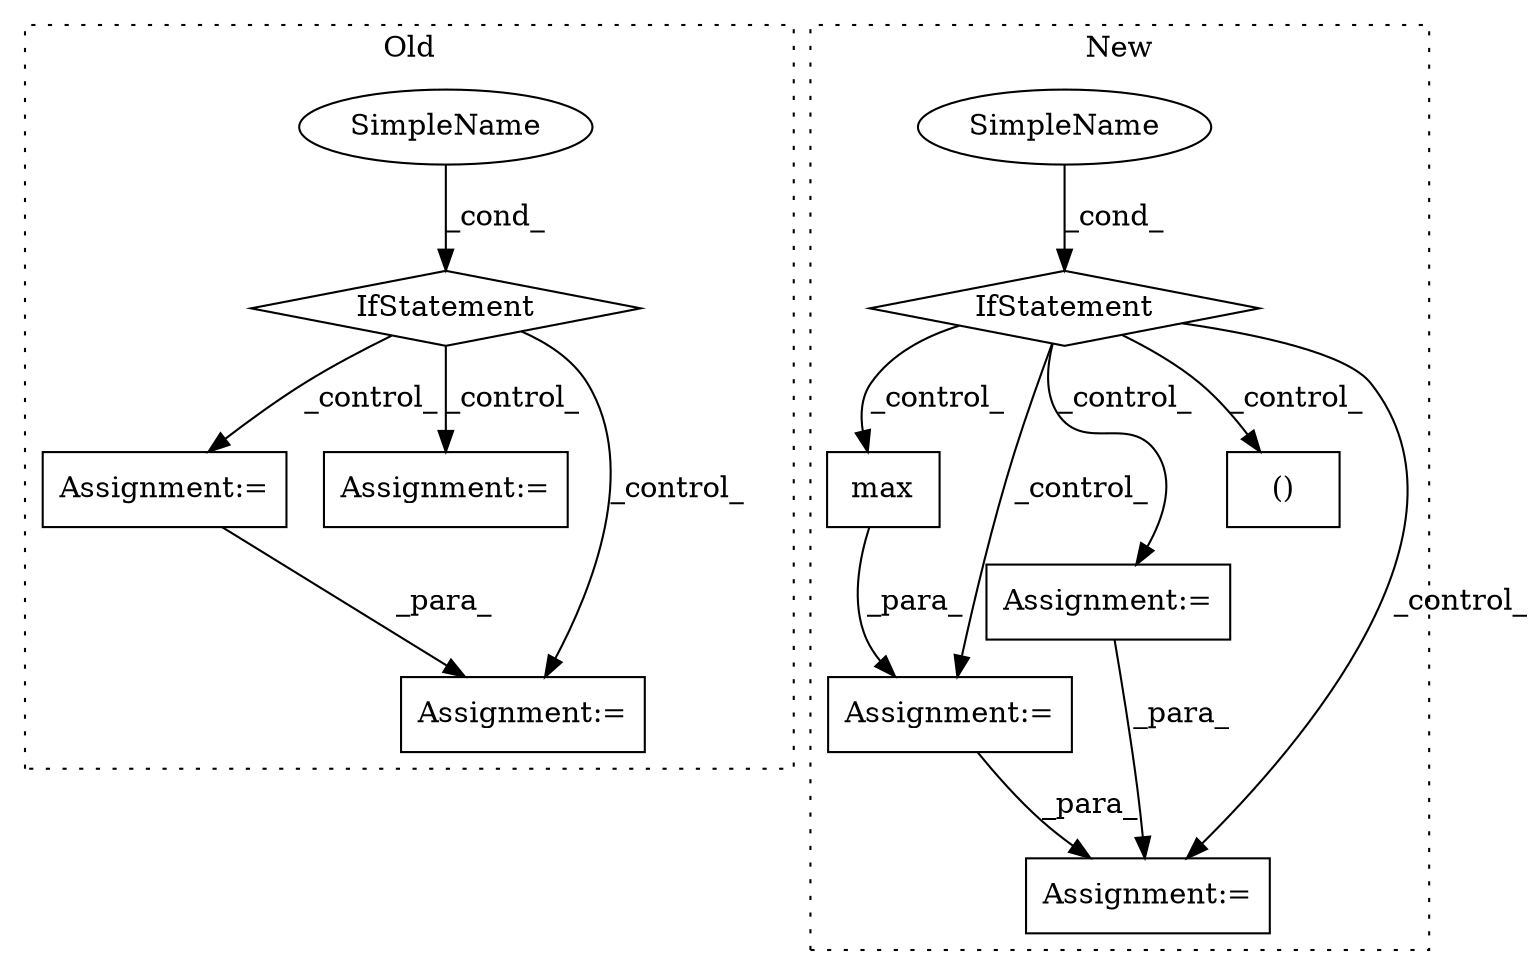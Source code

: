 digraph G {
subgraph cluster0 {
1 [label="IfStatement" a="25" s="12521,12562" l="4,2" shape="diamond"];
7 [label="Assignment:=" a="7" s="12717" l="1" shape="box"];
8 [label="SimpleName" a="42" s="" l="" shape="ellipse"];
11 [label="Assignment:=" a="7" s="13036" l="1" shape="box"];
12 [label="Assignment:=" a="7" s="12833" l="1" shape="box"];
label = "Old";
style="dotted";
}
subgraph cluster1 {
2 [label="max" a="32" s="12628" l="5" shape="box"];
3 [label="IfStatement" a="25" s="12471,12512" l="4,2" shape="diamond"];
4 [label="SimpleName" a="42" s="" l="" shape="ellipse"];
5 [label="Assignment:=" a="7" s="12619" l="1" shape="box"];
6 [label="Assignment:=" a="7" s="12807" l="32" shape="box"];
9 [label="()" a="106" s="12529" l="25" shape="box"];
10 [label="Assignment:=" a="7" s="12858" l="1" shape="box"];
label = "New";
style="dotted";
}
1 -> 12 [label="_control_"];
1 -> 11 [label="_control_"];
1 -> 7 [label="_control_"];
2 -> 5 [label="_para_"];
3 -> 10 [label="_control_"];
3 -> 2 [label="_control_"];
3 -> 5 [label="_control_"];
3 -> 6 [label="_control_"];
3 -> 9 [label="_control_"];
4 -> 3 [label="_cond_"];
5 -> 10 [label="_para_"];
6 -> 10 [label="_para_"];
7 -> 12 [label="_para_"];
8 -> 1 [label="_cond_"];
}
